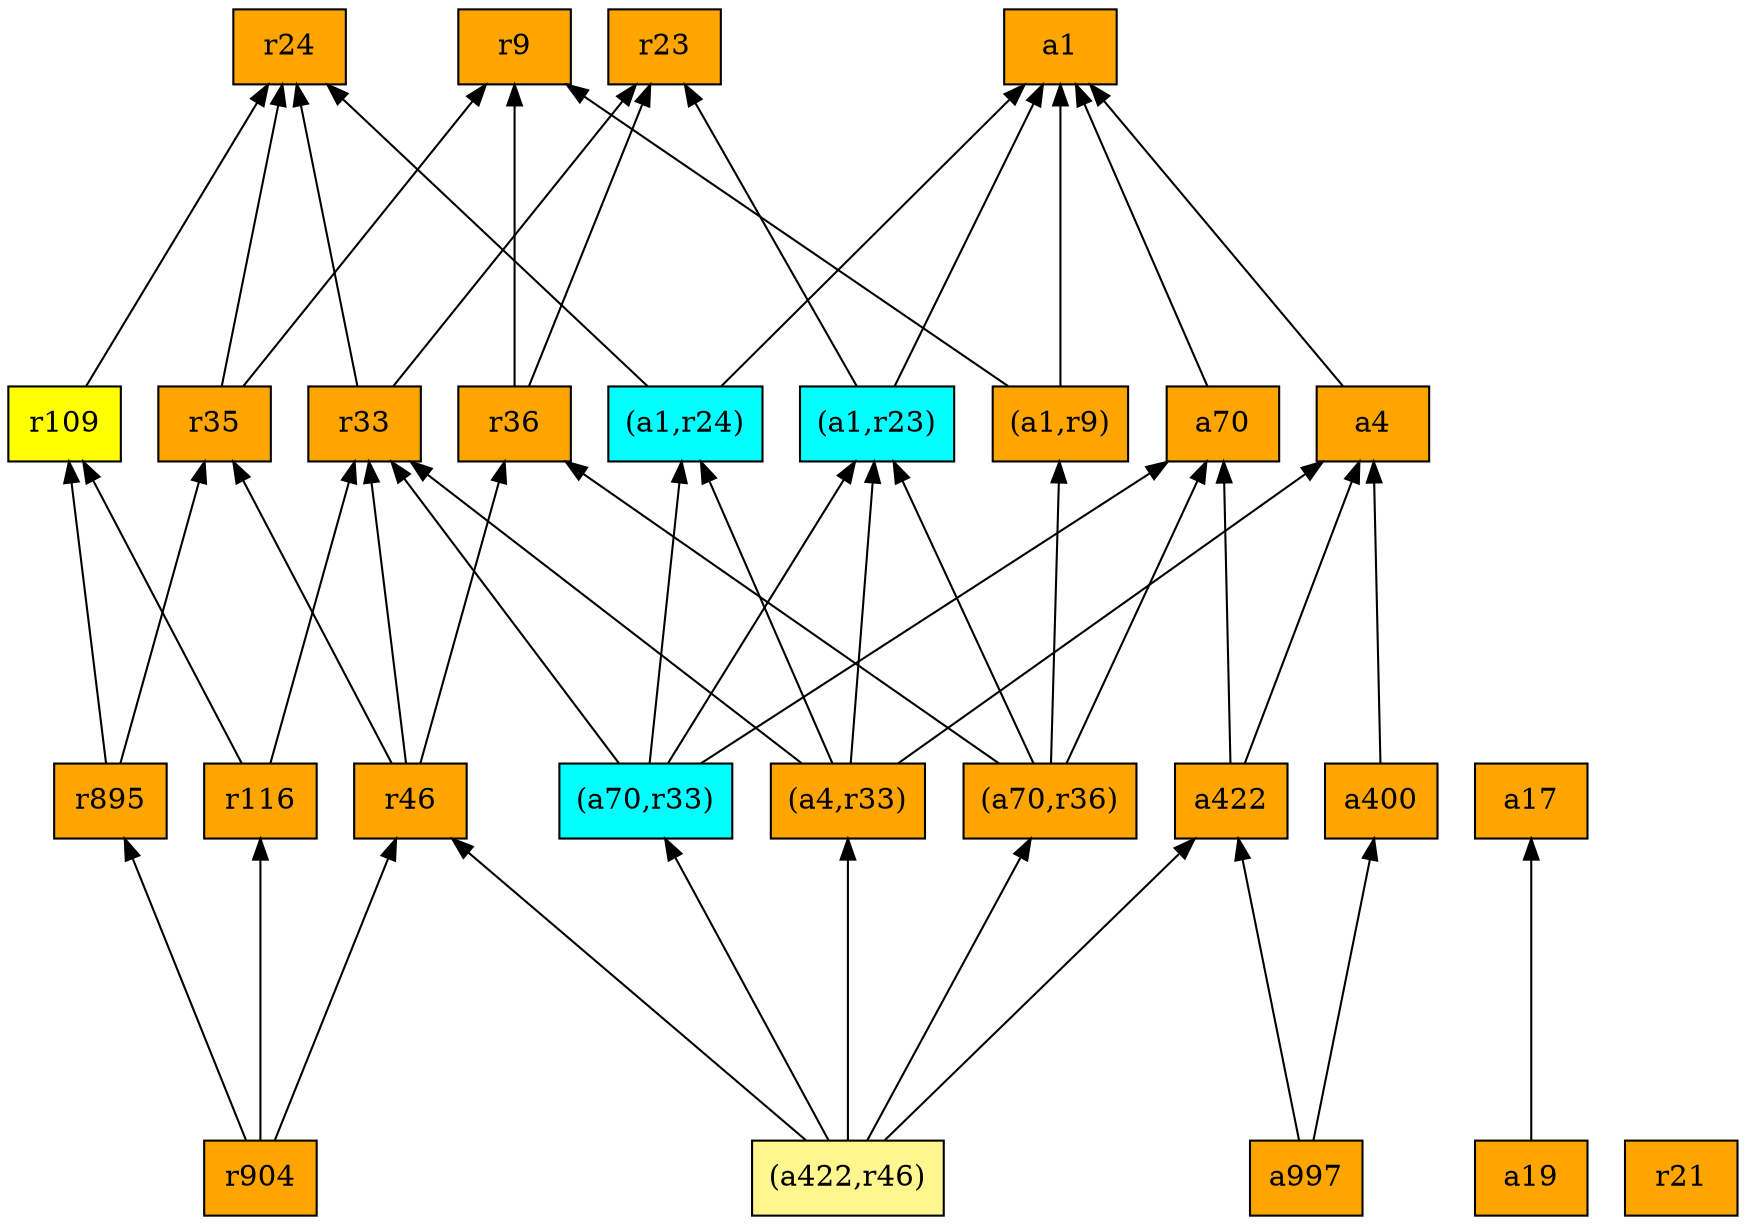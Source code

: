 digraph G {
rankdir=BT;ranksep="2.0";
"(a1,r9)" [shape=record,fillcolor=orange,style=filled,label="{(a1,r9)}"];
"(a70,r33)" [shape=record,fillcolor=cyan,style=filled,label="{(a70,r33)}"];
"(a4,r33)" [shape=record,fillcolor=orange,style=filled,label="{(a4,r33)}"];
"a17" [shape=record,fillcolor=orange,style=filled,label="{a17}"];
"r895" [shape=record,fillcolor=orange,style=filled,label="{r895}"];
"r9" [shape=record,fillcolor=orange,style=filled,label="{r9}"];
"a400" [shape=record,fillcolor=orange,style=filled,label="{a400}"];
"r116" [shape=record,fillcolor=orange,style=filled,label="{r116}"];
"(a70,r36)" [shape=record,fillcolor=orange,style=filled,label="{(a70,r36)}"];
"a1" [shape=record,fillcolor=orange,style=filled,label="{a1}"];
"(a422,r46)" [shape=record,fillcolor=khaki1,style=filled,label="{(a422,r46)}"];
"(a1,r23)" [shape=record,fillcolor=cyan,style=filled,label="{(a1,r23)}"];
"(a1,r24)" [shape=record,fillcolor=cyan,style=filled,label="{(a1,r24)}"];
"r35" [shape=record,fillcolor=orange,style=filled,label="{r35}"];
"r24" [shape=record,fillcolor=orange,style=filled,label="{r24}"];
"a70" [shape=record,fillcolor=orange,style=filled,label="{a70}"];
"r21" [shape=record,fillcolor=orange,style=filled,label="{r21}"];
"a4" [shape=record,fillcolor=orange,style=filled,label="{a4}"];
"r33" [shape=record,fillcolor=orange,style=filled,label="{r33}"];
"r36" [shape=record,fillcolor=orange,style=filled,label="{r36}"];
"r23" [shape=record,fillcolor=orange,style=filled,label="{r23}"];
"a19" [shape=record,fillcolor=orange,style=filled,label="{a19}"];
"r904" [shape=record,fillcolor=orange,style=filled,label="{r904}"];
"a997" [shape=record,fillcolor=orange,style=filled,label="{a997}"];
"r46" [shape=record,fillcolor=orange,style=filled,label="{r46}"];
"r109" [shape=record,fillcolor=yellow,style=filled,label="{r109}"];
"a422" [shape=record,fillcolor=orange,style=filled,label="{a422}"];
"(a1,r9)" -> "r9"
"(a1,r9)" -> "a1"
"(a70,r33)" -> "a70"
"(a70,r33)" -> "(a1,r24)"
"(a70,r33)" -> "r33"
"(a70,r33)" -> "(a1,r23)"
"(a4,r33)" -> "a4"
"(a4,r33)" -> "(a1,r23)"
"(a4,r33)" -> "(a1,r24)"
"(a4,r33)" -> "r33"
"r895" -> "r109"
"r895" -> "r35"
"a400" -> "a4"
"r116" -> "r109"
"r116" -> "r33"
"(a70,r36)" -> "(a1,r9)"
"(a70,r36)" -> "r36"
"(a70,r36)" -> "a70"
"(a70,r36)" -> "(a1,r23)"
"(a422,r46)" -> "(a70,r36)"
"(a422,r46)" -> "(a70,r33)"
"(a422,r46)" -> "(a4,r33)"
"(a422,r46)" -> "r46"
"(a422,r46)" -> "a422"
"(a1,r23)" -> "a1"
"(a1,r23)" -> "r23"
"(a1,r24)" -> "a1"
"(a1,r24)" -> "r24"
"r35" -> "r9"
"r35" -> "r24"
"a70" -> "a1"
"a4" -> "a1"
"r33" -> "r24"
"r33" -> "r23"
"r36" -> "r9"
"r36" -> "r23"
"a19" -> "a17"
"r904" -> "r116"
"r904" -> "r46"
"r904" -> "r895"
"a997" -> "a422"
"a997" -> "a400"
"r46" -> "r35"
"r46" -> "r33"
"r46" -> "r36"
"r109" -> "r24"
"a422" -> "a4"
"a422" -> "a70"
}